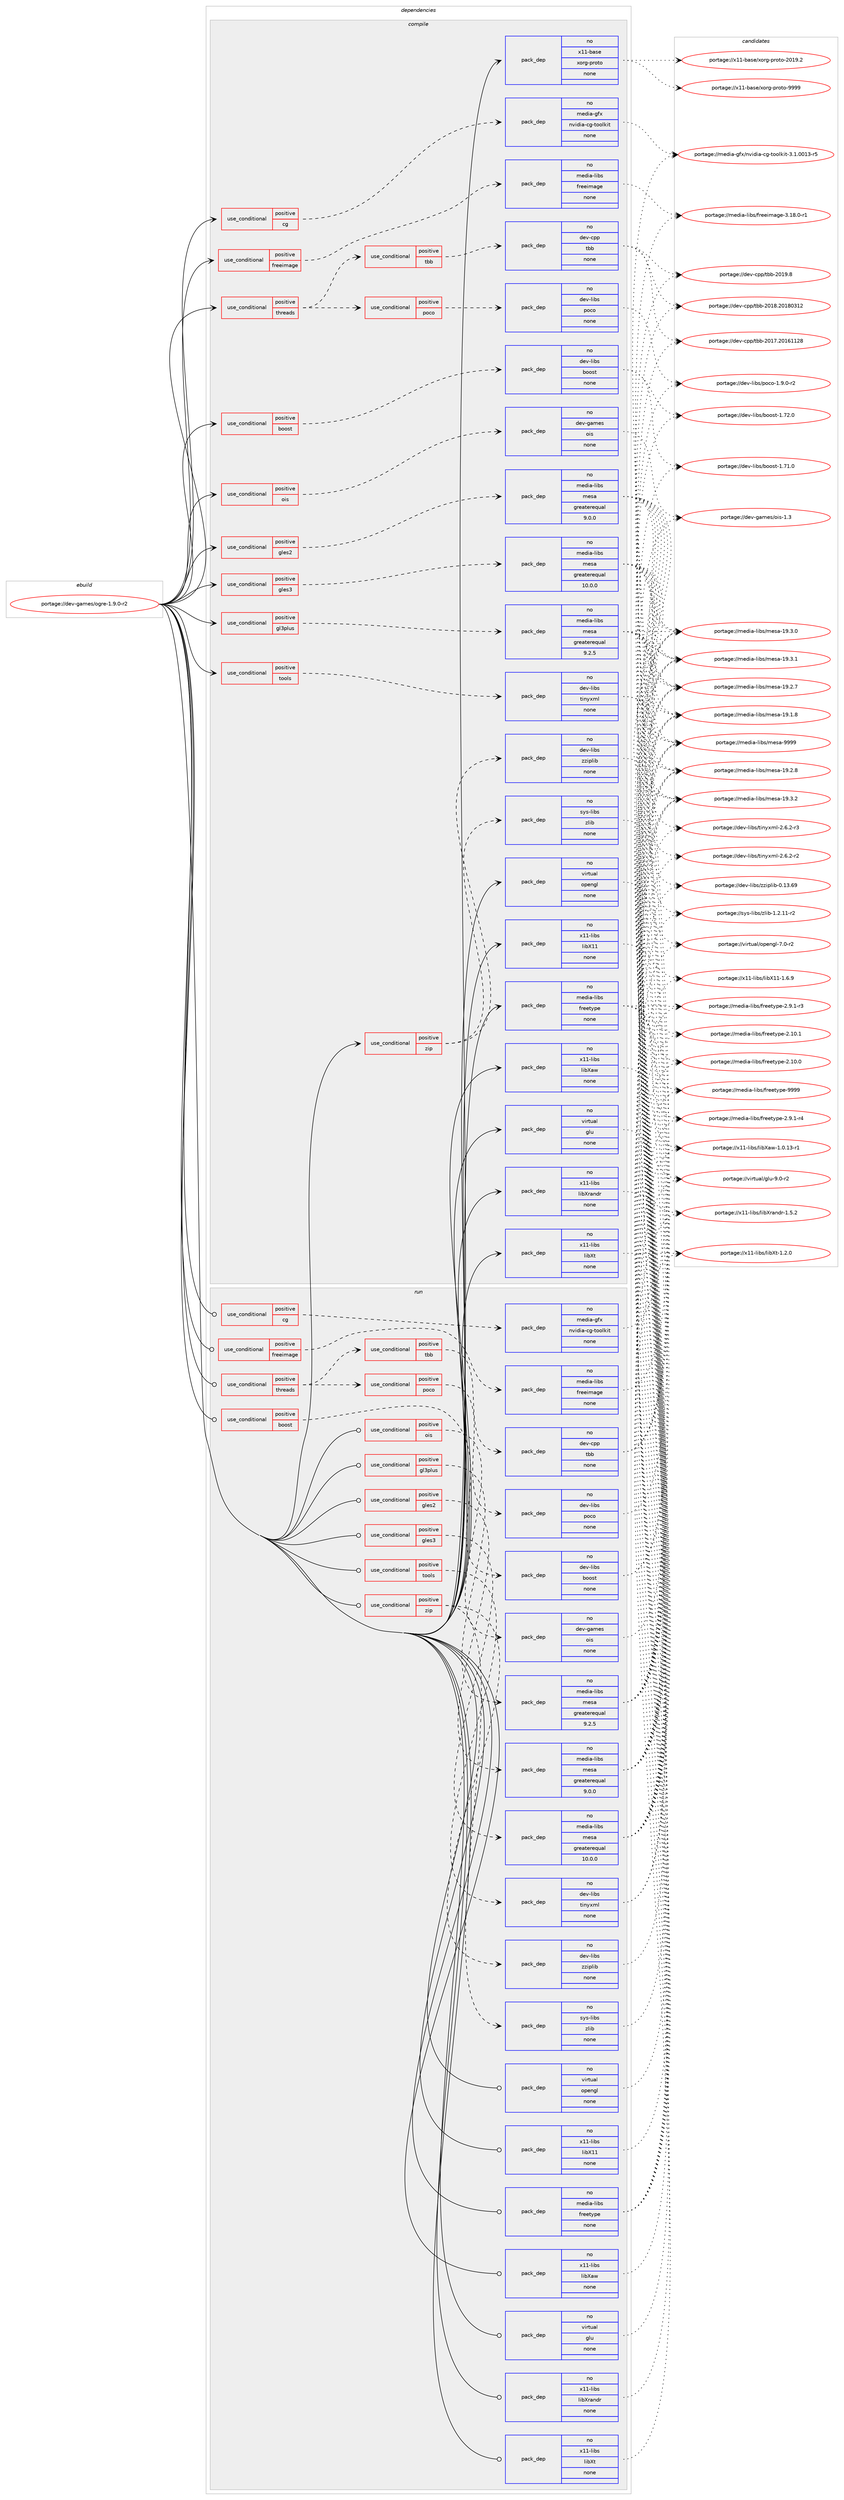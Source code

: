 digraph prolog {

# *************
# Graph options
# *************

newrank=true;
concentrate=true;
compound=true;
graph [rankdir=LR,fontname=Helvetica,fontsize=10,ranksep=1.5];#, ranksep=2.5, nodesep=0.2];
edge  [arrowhead=vee];
node  [fontname=Helvetica,fontsize=10];

# **********
# The ebuild
# **********

subgraph cluster_leftcol {
color=gray;
rank=same;
label=<<i>ebuild</i>>;
id [label="portage://dev-games/ogre-1.9.0-r2", color=red, width=4, href="../dev-games/ogre-1.9.0-r2.svg"];
}

# ****************
# The dependencies
# ****************

subgraph cluster_midcol {
color=gray;
label=<<i>dependencies</i>>;
subgraph cluster_compile {
fillcolor="#eeeeee";
style=filled;
label=<<i>compile</i>>;
subgraph cond135415 {
dependency574049 [label=<<TABLE BORDER="0" CELLBORDER="1" CELLSPACING="0" CELLPADDING="4"><TR><TD ROWSPAN="3" CELLPADDING="10">use_conditional</TD></TR><TR><TD>positive</TD></TR><TR><TD>boost</TD></TR></TABLE>>, shape=none, color=red];
subgraph pack431493 {
dependency574050 [label=<<TABLE BORDER="0" CELLBORDER="1" CELLSPACING="0" CELLPADDING="4" WIDTH="220"><TR><TD ROWSPAN="6" CELLPADDING="30">pack_dep</TD></TR><TR><TD WIDTH="110">no</TD></TR><TR><TD>dev-libs</TD></TR><TR><TD>boost</TD></TR><TR><TD>none</TD></TR><TR><TD></TD></TR></TABLE>>, shape=none, color=blue];
}
dependency574049:e -> dependency574050:w [weight=20,style="dashed",arrowhead="vee"];
}
id:e -> dependency574049:w [weight=20,style="solid",arrowhead="vee"];
subgraph cond135416 {
dependency574051 [label=<<TABLE BORDER="0" CELLBORDER="1" CELLSPACING="0" CELLPADDING="4"><TR><TD ROWSPAN="3" CELLPADDING="10">use_conditional</TD></TR><TR><TD>positive</TD></TR><TR><TD>cg</TD></TR></TABLE>>, shape=none, color=red];
subgraph pack431494 {
dependency574052 [label=<<TABLE BORDER="0" CELLBORDER="1" CELLSPACING="0" CELLPADDING="4" WIDTH="220"><TR><TD ROWSPAN="6" CELLPADDING="30">pack_dep</TD></TR><TR><TD WIDTH="110">no</TD></TR><TR><TD>media-gfx</TD></TR><TR><TD>nvidia-cg-toolkit</TD></TR><TR><TD>none</TD></TR><TR><TD></TD></TR></TABLE>>, shape=none, color=blue];
}
dependency574051:e -> dependency574052:w [weight=20,style="dashed",arrowhead="vee"];
}
id:e -> dependency574051:w [weight=20,style="solid",arrowhead="vee"];
subgraph cond135417 {
dependency574053 [label=<<TABLE BORDER="0" CELLBORDER="1" CELLSPACING="0" CELLPADDING="4"><TR><TD ROWSPAN="3" CELLPADDING="10">use_conditional</TD></TR><TR><TD>positive</TD></TR><TR><TD>freeimage</TD></TR></TABLE>>, shape=none, color=red];
subgraph pack431495 {
dependency574054 [label=<<TABLE BORDER="0" CELLBORDER="1" CELLSPACING="0" CELLPADDING="4" WIDTH="220"><TR><TD ROWSPAN="6" CELLPADDING="30">pack_dep</TD></TR><TR><TD WIDTH="110">no</TD></TR><TR><TD>media-libs</TD></TR><TR><TD>freeimage</TD></TR><TR><TD>none</TD></TR><TR><TD></TD></TR></TABLE>>, shape=none, color=blue];
}
dependency574053:e -> dependency574054:w [weight=20,style="dashed",arrowhead="vee"];
}
id:e -> dependency574053:w [weight=20,style="solid",arrowhead="vee"];
subgraph cond135418 {
dependency574055 [label=<<TABLE BORDER="0" CELLBORDER="1" CELLSPACING="0" CELLPADDING="4"><TR><TD ROWSPAN="3" CELLPADDING="10">use_conditional</TD></TR><TR><TD>positive</TD></TR><TR><TD>gl3plus</TD></TR></TABLE>>, shape=none, color=red];
subgraph pack431496 {
dependency574056 [label=<<TABLE BORDER="0" CELLBORDER="1" CELLSPACING="0" CELLPADDING="4" WIDTH="220"><TR><TD ROWSPAN="6" CELLPADDING="30">pack_dep</TD></TR><TR><TD WIDTH="110">no</TD></TR><TR><TD>media-libs</TD></TR><TR><TD>mesa</TD></TR><TR><TD>greaterequal</TD></TR><TR><TD>9.2.5</TD></TR></TABLE>>, shape=none, color=blue];
}
dependency574055:e -> dependency574056:w [weight=20,style="dashed",arrowhead="vee"];
}
id:e -> dependency574055:w [weight=20,style="solid",arrowhead="vee"];
subgraph cond135419 {
dependency574057 [label=<<TABLE BORDER="0" CELLBORDER="1" CELLSPACING="0" CELLPADDING="4"><TR><TD ROWSPAN="3" CELLPADDING="10">use_conditional</TD></TR><TR><TD>positive</TD></TR><TR><TD>gles2</TD></TR></TABLE>>, shape=none, color=red];
subgraph pack431497 {
dependency574058 [label=<<TABLE BORDER="0" CELLBORDER="1" CELLSPACING="0" CELLPADDING="4" WIDTH="220"><TR><TD ROWSPAN="6" CELLPADDING="30">pack_dep</TD></TR><TR><TD WIDTH="110">no</TD></TR><TR><TD>media-libs</TD></TR><TR><TD>mesa</TD></TR><TR><TD>greaterequal</TD></TR><TR><TD>9.0.0</TD></TR></TABLE>>, shape=none, color=blue];
}
dependency574057:e -> dependency574058:w [weight=20,style="dashed",arrowhead="vee"];
}
id:e -> dependency574057:w [weight=20,style="solid",arrowhead="vee"];
subgraph cond135420 {
dependency574059 [label=<<TABLE BORDER="0" CELLBORDER="1" CELLSPACING="0" CELLPADDING="4"><TR><TD ROWSPAN="3" CELLPADDING="10">use_conditional</TD></TR><TR><TD>positive</TD></TR><TR><TD>gles3</TD></TR></TABLE>>, shape=none, color=red];
subgraph pack431498 {
dependency574060 [label=<<TABLE BORDER="0" CELLBORDER="1" CELLSPACING="0" CELLPADDING="4" WIDTH="220"><TR><TD ROWSPAN="6" CELLPADDING="30">pack_dep</TD></TR><TR><TD WIDTH="110">no</TD></TR><TR><TD>media-libs</TD></TR><TR><TD>mesa</TD></TR><TR><TD>greaterequal</TD></TR><TR><TD>10.0.0</TD></TR></TABLE>>, shape=none, color=blue];
}
dependency574059:e -> dependency574060:w [weight=20,style="dashed",arrowhead="vee"];
}
id:e -> dependency574059:w [weight=20,style="solid",arrowhead="vee"];
subgraph cond135421 {
dependency574061 [label=<<TABLE BORDER="0" CELLBORDER="1" CELLSPACING="0" CELLPADDING="4"><TR><TD ROWSPAN="3" CELLPADDING="10">use_conditional</TD></TR><TR><TD>positive</TD></TR><TR><TD>ois</TD></TR></TABLE>>, shape=none, color=red];
subgraph pack431499 {
dependency574062 [label=<<TABLE BORDER="0" CELLBORDER="1" CELLSPACING="0" CELLPADDING="4" WIDTH="220"><TR><TD ROWSPAN="6" CELLPADDING="30">pack_dep</TD></TR><TR><TD WIDTH="110">no</TD></TR><TR><TD>dev-games</TD></TR><TR><TD>ois</TD></TR><TR><TD>none</TD></TR><TR><TD></TD></TR></TABLE>>, shape=none, color=blue];
}
dependency574061:e -> dependency574062:w [weight=20,style="dashed",arrowhead="vee"];
}
id:e -> dependency574061:w [weight=20,style="solid",arrowhead="vee"];
subgraph cond135422 {
dependency574063 [label=<<TABLE BORDER="0" CELLBORDER="1" CELLSPACING="0" CELLPADDING="4"><TR><TD ROWSPAN="3" CELLPADDING="10">use_conditional</TD></TR><TR><TD>positive</TD></TR><TR><TD>threads</TD></TR></TABLE>>, shape=none, color=red];
subgraph cond135423 {
dependency574064 [label=<<TABLE BORDER="0" CELLBORDER="1" CELLSPACING="0" CELLPADDING="4"><TR><TD ROWSPAN="3" CELLPADDING="10">use_conditional</TD></TR><TR><TD>positive</TD></TR><TR><TD>poco</TD></TR></TABLE>>, shape=none, color=red];
subgraph pack431500 {
dependency574065 [label=<<TABLE BORDER="0" CELLBORDER="1" CELLSPACING="0" CELLPADDING="4" WIDTH="220"><TR><TD ROWSPAN="6" CELLPADDING="30">pack_dep</TD></TR><TR><TD WIDTH="110">no</TD></TR><TR><TD>dev-libs</TD></TR><TR><TD>poco</TD></TR><TR><TD>none</TD></TR><TR><TD></TD></TR></TABLE>>, shape=none, color=blue];
}
dependency574064:e -> dependency574065:w [weight=20,style="dashed",arrowhead="vee"];
}
dependency574063:e -> dependency574064:w [weight=20,style="dashed",arrowhead="vee"];
subgraph cond135424 {
dependency574066 [label=<<TABLE BORDER="0" CELLBORDER="1" CELLSPACING="0" CELLPADDING="4"><TR><TD ROWSPAN="3" CELLPADDING="10">use_conditional</TD></TR><TR><TD>positive</TD></TR><TR><TD>tbb</TD></TR></TABLE>>, shape=none, color=red];
subgraph pack431501 {
dependency574067 [label=<<TABLE BORDER="0" CELLBORDER="1" CELLSPACING="0" CELLPADDING="4" WIDTH="220"><TR><TD ROWSPAN="6" CELLPADDING="30">pack_dep</TD></TR><TR><TD WIDTH="110">no</TD></TR><TR><TD>dev-cpp</TD></TR><TR><TD>tbb</TD></TR><TR><TD>none</TD></TR><TR><TD></TD></TR></TABLE>>, shape=none, color=blue];
}
dependency574066:e -> dependency574067:w [weight=20,style="dashed",arrowhead="vee"];
}
dependency574063:e -> dependency574066:w [weight=20,style="dashed",arrowhead="vee"];
}
id:e -> dependency574063:w [weight=20,style="solid",arrowhead="vee"];
subgraph cond135425 {
dependency574068 [label=<<TABLE BORDER="0" CELLBORDER="1" CELLSPACING="0" CELLPADDING="4"><TR><TD ROWSPAN="3" CELLPADDING="10">use_conditional</TD></TR><TR><TD>positive</TD></TR><TR><TD>tools</TD></TR></TABLE>>, shape=none, color=red];
subgraph pack431502 {
dependency574069 [label=<<TABLE BORDER="0" CELLBORDER="1" CELLSPACING="0" CELLPADDING="4" WIDTH="220"><TR><TD ROWSPAN="6" CELLPADDING="30">pack_dep</TD></TR><TR><TD WIDTH="110">no</TD></TR><TR><TD>dev-libs</TD></TR><TR><TD>tinyxml</TD></TR><TR><TD>none</TD></TR><TR><TD></TD></TR></TABLE>>, shape=none, color=blue];
}
dependency574068:e -> dependency574069:w [weight=20,style="dashed",arrowhead="vee"];
}
id:e -> dependency574068:w [weight=20,style="solid",arrowhead="vee"];
subgraph cond135426 {
dependency574070 [label=<<TABLE BORDER="0" CELLBORDER="1" CELLSPACING="0" CELLPADDING="4"><TR><TD ROWSPAN="3" CELLPADDING="10">use_conditional</TD></TR><TR><TD>positive</TD></TR><TR><TD>zip</TD></TR></TABLE>>, shape=none, color=red];
subgraph pack431503 {
dependency574071 [label=<<TABLE BORDER="0" CELLBORDER="1" CELLSPACING="0" CELLPADDING="4" WIDTH="220"><TR><TD ROWSPAN="6" CELLPADDING="30">pack_dep</TD></TR><TR><TD WIDTH="110">no</TD></TR><TR><TD>sys-libs</TD></TR><TR><TD>zlib</TD></TR><TR><TD>none</TD></TR><TR><TD></TD></TR></TABLE>>, shape=none, color=blue];
}
dependency574070:e -> dependency574071:w [weight=20,style="dashed",arrowhead="vee"];
subgraph pack431504 {
dependency574072 [label=<<TABLE BORDER="0" CELLBORDER="1" CELLSPACING="0" CELLPADDING="4" WIDTH="220"><TR><TD ROWSPAN="6" CELLPADDING="30">pack_dep</TD></TR><TR><TD WIDTH="110">no</TD></TR><TR><TD>dev-libs</TD></TR><TR><TD>zziplib</TD></TR><TR><TD>none</TD></TR><TR><TD></TD></TR></TABLE>>, shape=none, color=blue];
}
dependency574070:e -> dependency574072:w [weight=20,style="dashed",arrowhead="vee"];
}
id:e -> dependency574070:w [weight=20,style="solid",arrowhead="vee"];
subgraph pack431505 {
dependency574073 [label=<<TABLE BORDER="0" CELLBORDER="1" CELLSPACING="0" CELLPADDING="4" WIDTH="220"><TR><TD ROWSPAN="6" CELLPADDING="30">pack_dep</TD></TR><TR><TD WIDTH="110">no</TD></TR><TR><TD>media-libs</TD></TR><TR><TD>freetype</TD></TR><TR><TD>none</TD></TR><TR><TD></TD></TR></TABLE>>, shape=none, color=blue];
}
id:e -> dependency574073:w [weight=20,style="solid",arrowhead="vee"];
subgraph pack431506 {
dependency574074 [label=<<TABLE BORDER="0" CELLBORDER="1" CELLSPACING="0" CELLPADDING="4" WIDTH="220"><TR><TD ROWSPAN="6" CELLPADDING="30">pack_dep</TD></TR><TR><TD WIDTH="110">no</TD></TR><TR><TD>virtual</TD></TR><TR><TD>glu</TD></TR><TR><TD>none</TD></TR><TR><TD></TD></TR></TABLE>>, shape=none, color=blue];
}
id:e -> dependency574074:w [weight=20,style="solid",arrowhead="vee"];
subgraph pack431507 {
dependency574075 [label=<<TABLE BORDER="0" CELLBORDER="1" CELLSPACING="0" CELLPADDING="4" WIDTH="220"><TR><TD ROWSPAN="6" CELLPADDING="30">pack_dep</TD></TR><TR><TD WIDTH="110">no</TD></TR><TR><TD>virtual</TD></TR><TR><TD>opengl</TD></TR><TR><TD>none</TD></TR><TR><TD></TD></TR></TABLE>>, shape=none, color=blue];
}
id:e -> dependency574075:w [weight=20,style="solid",arrowhead="vee"];
subgraph pack431508 {
dependency574076 [label=<<TABLE BORDER="0" CELLBORDER="1" CELLSPACING="0" CELLPADDING="4" WIDTH="220"><TR><TD ROWSPAN="6" CELLPADDING="30">pack_dep</TD></TR><TR><TD WIDTH="110">no</TD></TR><TR><TD>x11-base</TD></TR><TR><TD>xorg-proto</TD></TR><TR><TD>none</TD></TR><TR><TD></TD></TR></TABLE>>, shape=none, color=blue];
}
id:e -> dependency574076:w [weight=20,style="solid",arrowhead="vee"];
subgraph pack431509 {
dependency574077 [label=<<TABLE BORDER="0" CELLBORDER="1" CELLSPACING="0" CELLPADDING="4" WIDTH="220"><TR><TD ROWSPAN="6" CELLPADDING="30">pack_dep</TD></TR><TR><TD WIDTH="110">no</TD></TR><TR><TD>x11-libs</TD></TR><TR><TD>libX11</TD></TR><TR><TD>none</TD></TR><TR><TD></TD></TR></TABLE>>, shape=none, color=blue];
}
id:e -> dependency574077:w [weight=20,style="solid",arrowhead="vee"];
subgraph pack431510 {
dependency574078 [label=<<TABLE BORDER="0" CELLBORDER="1" CELLSPACING="0" CELLPADDING="4" WIDTH="220"><TR><TD ROWSPAN="6" CELLPADDING="30">pack_dep</TD></TR><TR><TD WIDTH="110">no</TD></TR><TR><TD>x11-libs</TD></TR><TR><TD>libXaw</TD></TR><TR><TD>none</TD></TR><TR><TD></TD></TR></TABLE>>, shape=none, color=blue];
}
id:e -> dependency574078:w [weight=20,style="solid",arrowhead="vee"];
subgraph pack431511 {
dependency574079 [label=<<TABLE BORDER="0" CELLBORDER="1" CELLSPACING="0" CELLPADDING="4" WIDTH="220"><TR><TD ROWSPAN="6" CELLPADDING="30">pack_dep</TD></TR><TR><TD WIDTH="110">no</TD></TR><TR><TD>x11-libs</TD></TR><TR><TD>libXrandr</TD></TR><TR><TD>none</TD></TR><TR><TD></TD></TR></TABLE>>, shape=none, color=blue];
}
id:e -> dependency574079:w [weight=20,style="solid",arrowhead="vee"];
subgraph pack431512 {
dependency574080 [label=<<TABLE BORDER="0" CELLBORDER="1" CELLSPACING="0" CELLPADDING="4" WIDTH="220"><TR><TD ROWSPAN="6" CELLPADDING="30">pack_dep</TD></TR><TR><TD WIDTH="110">no</TD></TR><TR><TD>x11-libs</TD></TR><TR><TD>libXt</TD></TR><TR><TD>none</TD></TR><TR><TD></TD></TR></TABLE>>, shape=none, color=blue];
}
id:e -> dependency574080:w [weight=20,style="solid",arrowhead="vee"];
}
subgraph cluster_compileandrun {
fillcolor="#eeeeee";
style=filled;
label=<<i>compile and run</i>>;
}
subgraph cluster_run {
fillcolor="#eeeeee";
style=filled;
label=<<i>run</i>>;
subgraph cond135427 {
dependency574081 [label=<<TABLE BORDER="0" CELLBORDER="1" CELLSPACING="0" CELLPADDING="4"><TR><TD ROWSPAN="3" CELLPADDING="10">use_conditional</TD></TR><TR><TD>positive</TD></TR><TR><TD>boost</TD></TR></TABLE>>, shape=none, color=red];
subgraph pack431513 {
dependency574082 [label=<<TABLE BORDER="0" CELLBORDER="1" CELLSPACING="0" CELLPADDING="4" WIDTH="220"><TR><TD ROWSPAN="6" CELLPADDING="30">pack_dep</TD></TR><TR><TD WIDTH="110">no</TD></TR><TR><TD>dev-libs</TD></TR><TR><TD>boost</TD></TR><TR><TD>none</TD></TR><TR><TD></TD></TR></TABLE>>, shape=none, color=blue];
}
dependency574081:e -> dependency574082:w [weight=20,style="dashed",arrowhead="vee"];
}
id:e -> dependency574081:w [weight=20,style="solid",arrowhead="odot"];
subgraph cond135428 {
dependency574083 [label=<<TABLE BORDER="0" CELLBORDER="1" CELLSPACING="0" CELLPADDING="4"><TR><TD ROWSPAN="3" CELLPADDING="10">use_conditional</TD></TR><TR><TD>positive</TD></TR><TR><TD>cg</TD></TR></TABLE>>, shape=none, color=red];
subgraph pack431514 {
dependency574084 [label=<<TABLE BORDER="0" CELLBORDER="1" CELLSPACING="0" CELLPADDING="4" WIDTH="220"><TR><TD ROWSPAN="6" CELLPADDING="30">pack_dep</TD></TR><TR><TD WIDTH="110">no</TD></TR><TR><TD>media-gfx</TD></TR><TR><TD>nvidia-cg-toolkit</TD></TR><TR><TD>none</TD></TR><TR><TD></TD></TR></TABLE>>, shape=none, color=blue];
}
dependency574083:e -> dependency574084:w [weight=20,style="dashed",arrowhead="vee"];
}
id:e -> dependency574083:w [weight=20,style="solid",arrowhead="odot"];
subgraph cond135429 {
dependency574085 [label=<<TABLE BORDER="0" CELLBORDER="1" CELLSPACING="0" CELLPADDING="4"><TR><TD ROWSPAN="3" CELLPADDING="10">use_conditional</TD></TR><TR><TD>positive</TD></TR><TR><TD>freeimage</TD></TR></TABLE>>, shape=none, color=red];
subgraph pack431515 {
dependency574086 [label=<<TABLE BORDER="0" CELLBORDER="1" CELLSPACING="0" CELLPADDING="4" WIDTH="220"><TR><TD ROWSPAN="6" CELLPADDING="30">pack_dep</TD></TR><TR><TD WIDTH="110">no</TD></TR><TR><TD>media-libs</TD></TR><TR><TD>freeimage</TD></TR><TR><TD>none</TD></TR><TR><TD></TD></TR></TABLE>>, shape=none, color=blue];
}
dependency574085:e -> dependency574086:w [weight=20,style="dashed",arrowhead="vee"];
}
id:e -> dependency574085:w [weight=20,style="solid",arrowhead="odot"];
subgraph cond135430 {
dependency574087 [label=<<TABLE BORDER="0" CELLBORDER="1" CELLSPACING="0" CELLPADDING="4"><TR><TD ROWSPAN="3" CELLPADDING="10">use_conditional</TD></TR><TR><TD>positive</TD></TR><TR><TD>gl3plus</TD></TR></TABLE>>, shape=none, color=red];
subgraph pack431516 {
dependency574088 [label=<<TABLE BORDER="0" CELLBORDER="1" CELLSPACING="0" CELLPADDING="4" WIDTH="220"><TR><TD ROWSPAN="6" CELLPADDING="30">pack_dep</TD></TR><TR><TD WIDTH="110">no</TD></TR><TR><TD>media-libs</TD></TR><TR><TD>mesa</TD></TR><TR><TD>greaterequal</TD></TR><TR><TD>9.2.5</TD></TR></TABLE>>, shape=none, color=blue];
}
dependency574087:e -> dependency574088:w [weight=20,style="dashed",arrowhead="vee"];
}
id:e -> dependency574087:w [weight=20,style="solid",arrowhead="odot"];
subgraph cond135431 {
dependency574089 [label=<<TABLE BORDER="0" CELLBORDER="1" CELLSPACING="0" CELLPADDING="4"><TR><TD ROWSPAN="3" CELLPADDING="10">use_conditional</TD></TR><TR><TD>positive</TD></TR><TR><TD>gles2</TD></TR></TABLE>>, shape=none, color=red];
subgraph pack431517 {
dependency574090 [label=<<TABLE BORDER="0" CELLBORDER="1" CELLSPACING="0" CELLPADDING="4" WIDTH="220"><TR><TD ROWSPAN="6" CELLPADDING="30">pack_dep</TD></TR><TR><TD WIDTH="110">no</TD></TR><TR><TD>media-libs</TD></TR><TR><TD>mesa</TD></TR><TR><TD>greaterequal</TD></TR><TR><TD>9.0.0</TD></TR></TABLE>>, shape=none, color=blue];
}
dependency574089:e -> dependency574090:w [weight=20,style="dashed",arrowhead="vee"];
}
id:e -> dependency574089:w [weight=20,style="solid",arrowhead="odot"];
subgraph cond135432 {
dependency574091 [label=<<TABLE BORDER="0" CELLBORDER="1" CELLSPACING="0" CELLPADDING="4"><TR><TD ROWSPAN="3" CELLPADDING="10">use_conditional</TD></TR><TR><TD>positive</TD></TR><TR><TD>gles3</TD></TR></TABLE>>, shape=none, color=red];
subgraph pack431518 {
dependency574092 [label=<<TABLE BORDER="0" CELLBORDER="1" CELLSPACING="0" CELLPADDING="4" WIDTH="220"><TR><TD ROWSPAN="6" CELLPADDING="30">pack_dep</TD></TR><TR><TD WIDTH="110">no</TD></TR><TR><TD>media-libs</TD></TR><TR><TD>mesa</TD></TR><TR><TD>greaterequal</TD></TR><TR><TD>10.0.0</TD></TR></TABLE>>, shape=none, color=blue];
}
dependency574091:e -> dependency574092:w [weight=20,style="dashed",arrowhead="vee"];
}
id:e -> dependency574091:w [weight=20,style="solid",arrowhead="odot"];
subgraph cond135433 {
dependency574093 [label=<<TABLE BORDER="0" CELLBORDER="1" CELLSPACING="0" CELLPADDING="4"><TR><TD ROWSPAN="3" CELLPADDING="10">use_conditional</TD></TR><TR><TD>positive</TD></TR><TR><TD>ois</TD></TR></TABLE>>, shape=none, color=red];
subgraph pack431519 {
dependency574094 [label=<<TABLE BORDER="0" CELLBORDER="1" CELLSPACING="0" CELLPADDING="4" WIDTH="220"><TR><TD ROWSPAN="6" CELLPADDING="30">pack_dep</TD></TR><TR><TD WIDTH="110">no</TD></TR><TR><TD>dev-games</TD></TR><TR><TD>ois</TD></TR><TR><TD>none</TD></TR><TR><TD></TD></TR></TABLE>>, shape=none, color=blue];
}
dependency574093:e -> dependency574094:w [weight=20,style="dashed",arrowhead="vee"];
}
id:e -> dependency574093:w [weight=20,style="solid",arrowhead="odot"];
subgraph cond135434 {
dependency574095 [label=<<TABLE BORDER="0" CELLBORDER="1" CELLSPACING="0" CELLPADDING="4"><TR><TD ROWSPAN="3" CELLPADDING="10">use_conditional</TD></TR><TR><TD>positive</TD></TR><TR><TD>threads</TD></TR></TABLE>>, shape=none, color=red];
subgraph cond135435 {
dependency574096 [label=<<TABLE BORDER="0" CELLBORDER="1" CELLSPACING="0" CELLPADDING="4"><TR><TD ROWSPAN="3" CELLPADDING="10">use_conditional</TD></TR><TR><TD>positive</TD></TR><TR><TD>poco</TD></TR></TABLE>>, shape=none, color=red];
subgraph pack431520 {
dependency574097 [label=<<TABLE BORDER="0" CELLBORDER="1" CELLSPACING="0" CELLPADDING="4" WIDTH="220"><TR><TD ROWSPAN="6" CELLPADDING="30">pack_dep</TD></TR><TR><TD WIDTH="110">no</TD></TR><TR><TD>dev-libs</TD></TR><TR><TD>poco</TD></TR><TR><TD>none</TD></TR><TR><TD></TD></TR></TABLE>>, shape=none, color=blue];
}
dependency574096:e -> dependency574097:w [weight=20,style="dashed",arrowhead="vee"];
}
dependency574095:e -> dependency574096:w [weight=20,style="dashed",arrowhead="vee"];
subgraph cond135436 {
dependency574098 [label=<<TABLE BORDER="0" CELLBORDER="1" CELLSPACING="0" CELLPADDING="4"><TR><TD ROWSPAN="3" CELLPADDING="10">use_conditional</TD></TR><TR><TD>positive</TD></TR><TR><TD>tbb</TD></TR></TABLE>>, shape=none, color=red];
subgraph pack431521 {
dependency574099 [label=<<TABLE BORDER="0" CELLBORDER="1" CELLSPACING="0" CELLPADDING="4" WIDTH="220"><TR><TD ROWSPAN="6" CELLPADDING="30">pack_dep</TD></TR><TR><TD WIDTH="110">no</TD></TR><TR><TD>dev-cpp</TD></TR><TR><TD>tbb</TD></TR><TR><TD>none</TD></TR><TR><TD></TD></TR></TABLE>>, shape=none, color=blue];
}
dependency574098:e -> dependency574099:w [weight=20,style="dashed",arrowhead="vee"];
}
dependency574095:e -> dependency574098:w [weight=20,style="dashed",arrowhead="vee"];
}
id:e -> dependency574095:w [weight=20,style="solid",arrowhead="odot"];
subgraph cond135437 {
dependency574100 [label=<<TABLE BORDER="0" CELLBORDER="1" CELLSPACING="0" CELLPADDING="4"><TR><TD ROWSPAN="3" CELLPADDING="10">use_conditional</TD></TR><TR><TD>positive</TD></TR><TR><TD>tools</TD></TR></TABLE>>, shape=none, color=red];
subgraph pack431522 {
dependency574101 [label=<<TABLE BORDER="0" CELLBORDER="1" CELLSPACING="0" CELLPADDING="4" WIDTH="220"><TR><TD ROWSPAN="6" CELLPADDING="30">pack_dep</TD></TR><TR><TD WIDTH="110">no</TD></TR><TR><TD>dev-libs</TD></TR><TR><TD>tinyxml</TD></TR><TR><TD>none</TD></TR><TR><TD></TD></TR></TABLE>>, shape=none, color=blue];
}
dependency574100:e -> dependency574101:w [weight=20,style="dashed",arrowhead="vee"];
}
id:e -> dependency574100:w [weight=20,style="solid",arrowhead="odot"];
subgraph cond135438 {
dependency574102 [label=<<TABLE BORDER="0" CELLBORDER="1" CELLSPACING="0" CELLPADDING="4"><TR><TD ROWSPAN="3" CELLPADDING="10">use_conditional</TD></TR><TR><TD>positive</TD></TR><TR><TD>zip</TD></TR></TABLE>>, shape=none, color=red];
subgraph pack431523 {
dependency574103 [label=<<TABLE BORDER="0" CELLBORDER="1" CELLSPACING="0" CELLPADDING="4" WIDTH="220"><TR><TD ROWSPAN="6" CELLPADDING="30">pack_dep</TD></TR><TR><TD WIDTH="110">no</TD></TR><TR><TD>sys-libs</TD></TR><TR><TD>zlib</TD></TR><TR><TD>none</TD></TR><TR><TD></TD></TR></TABLE>>, shape=none, color=blue];
}
dependency574102:e -> dependency574103:w [weight=20,style="dashed",arrowhead="vee"];
subgraph pack431524 {
dependency574104 [label=<<TABLE BORDER="0" CELLBORDER="1" CELLSPACING="0" CELLPADDING="4" WIDTH="220"><TR><TD ROWSPAN="6" CELLPADDING="30">pack_dep</TD></TR><TR><TD WIDTH="110">no</TD></TR><TR><TD>dev-libs</TD></TR><TR><TD>zziplib</TD></TR><TR><TD>none</TD></TR><TR><TD></TD></TR></TABLE>>, shape=none, color=blue];
}
dependency574102:e -> dependency574104:w [weight=20,style="dashed",arrowhead="vee"];
}
id:e -> dependency574102:w [weight=20,style="solid",arrowhead="odot"];
subgraph pack431525 {
dependency574105 [label=<<TABLE BORDER="0" CELLBORDER="1" CELLSPACING="0" CELLPADDING="4" WIDTH="220"><TR><TD ROWSPAN="6" CELLPADDING="30">pack_dep</TD></TR><TR><TD WIDTH="110">no</TD></TR><TR><TD>media-libs</TD></TR><TR><TD>freetype</TD></TR><TR><TD>none</TD></TR><TR><TD></TD></TR></TABLE>>, shape=none, color=blue];
}
id:e -> dependency574105:w [weight=20,style="solid",arrowhead="odot"];
subgraph pack431526 {
dependency574106 [label=<<TABLE BORDER="0" CELLBORDER="1" CELLSPACING="0" CELLPADDING="4" WIDTH="220"><TR><TD ROWSPAN="6" CELLPADDING="30">pack_dep</TD></TR><TR><TD WIDTH="110">no</TD></TR><TR><TD>virtual</TD></TR><TR><TD>glu</TD></TR><TR><TD>none</TD></TR><TR><TD></TD></TR></TABLE>>, shape=none, color=blue];
}
id:e -> dependency574106:w [weight=20,style="solid",arrowhead="odot"];
subgraph pack431527 {
dependency574107 [label=<<TABLE BORDER="0" CELLBORDER="1" CELLSPACING="0" CELLPADDING="4" WIDTH="220"><TR><TD ROWSPAN="6" CELLPADDING="30">pack_dep</TD></TR><TR><TD WIDTH="110">no</TD></TR><TR><TD>virtual</TD></TR><TR><TD>opengl</TD></TR><TR><TD>none</TD></TR><TR><TD></TD></TR></TABLE>>, shape=none, color=blue];
}
id:e -> dependency574107:w [weight=20,style="solid",arrowhead="odot"];
subgraph pack431528 {
dependency574108 [label=<<TABLE BORDER="0" CELLBORDER="1" CELLSPACING="0" CELLPADDING="4" WIDTH="220"><TR><TD ROWSPAN="6" CELLPADDING="30">pack_dep</TD></TR><TR><TD WIDTH="110">no</TD></TR><TR><TD>x11-libs</TD></TR><TR><TD>libX11</TD></TR><TR><TD>none</TD></TR><TR><TD></TD></TR></TABLE>>, shape=none, color=blue];
}
id:e -> dependency574108:w [weight=20,style="solid",arrowhead="odot"];
subgraph pack431529 {
dependency574109 [label=<<TABLE BORDER="0" CELLBORDER="1" CELLSPACING="0" CELLPADDING="4" WIDTH="220"><TR><TD ROWSPAN="6" CELLPADDING="30">pack_dep</TD></TR><TR><TD WIDTH="110">no</TD></TR><TR><TD>x11-libs</TD></TR><TR><TD>libXaw</TD></TR><TR><TD>none</TD></TR><TR><TD></TD></TR></TABLE>>, shape=none, color=blue];
}
id:e -> dependency574109:w [weight=20,style="solid",arrowhead="odot"];
subgraph pack431530 {
dependency574110 [label=<<TABLE BORDER="0" CELLBORDER="1" CELLSPACING="0" CELLPADDING="4" WIDTH="220"><TR><TD ROWSPAN="6" CELLPADDING="30">pack_dep</TD></TR><TR><TD WIDTH="110">no</TD></TR><TR><TD>x11-libs</TD></TR><TR><TD>libXrandr</TD></TR><TR><TD>none</TD></TR><TR><TD></TD></TR></TABLE>>, shape=none, color=blue];
}
id:e -> dependency574110:w [weight=20,style="solid",arrowhead="odot"];
subgraph pack431531 {
dependency574111 [label=<<TABLE BORDER="0" CELLBORDER="1" CELLSPACING="0" CELLPADDING="4" WIDTH="220"><TR><TD ROWSPAN="6" CELLPADDING="30">pack_dep</TD></TR><TR><TD WIDTH="110">no</TD></TR><TR><TD>x11-libs</TD></TR><TR><TD>libXt</TD></TR><TR><TD>none</TD></TR><TR><TD></TD></TR></TABLE>>, shape=none, color=blue];
}
id:e -> dependency574111:w [weight=20,style="solid",arrowhead="odot"];
}
}

# **************
# The candidates
# **************

subgraph cluster_choices {
rank=same;
color=gray;
label=<<i>candidates</i>>;

subgraph choice431493 {
color=black;
nodesep=1;
choice1001011184510810598115479811111111511645494655504648 [label="portage://dev-libs/boost-1.72.0", color=red, width=4,href="../dev-libs/boost-1.72.0.svg"];
choice1001011184510810598115479811111111511645494655494648 [label="portage://dev-libs/boost-1.71.0", color=red, width=4,href="../dev-libs/boost-1.71.0.svg"];
dependency574050:e -> choice1001011184510810598115479811111111511645494655504648:w [style=dotted,weight="100"];
dependency574050:e -> choice1001011184510810598115479811111111511645494655494648:w [style=dotted,weight="100"];
}
subgraph choice431494 {
color=black;
nodesep=1;
choice109101100105974510310212047110118105100105974599103451161111111081071051164551464946484849514511453 [label="portage://media-gfx/nvidia-cg-toolkit-3.1.0013-r5", color=red, width=4,href="../media-gfx/nvidia-cg-toolkit-3.1.0013-r5.svg"];
dependency574052:e -> choice109101100105974510310212047110118105100105974599103451161111111081071051164551464946484849514511453:w [style=dotted,weight="100"];
}
subgraph choice431495 {
color=black;
nodesep=1;
choice1091011001059745108105981154710211410110110510997103101455146495646484511449 [label="portage://media-libs/freeimage-3.18.0-r1", color=red, width=4,href="../media-libs/freeimage-3.18.0-r1.svg"];
dependency574054:e -> choice1091011001059745108105981154710211410110110510997103101455146495646484511449:w [style=dotted,weight="100"];
}
subgraph choice431496 {
color=black;
nodesep=1;
choice10910110010597451081059811547109101115974557575757 [label="portage://media-libs/mesa-9999", color=red, width=4,href="../media-libs/mesa-9999.svg"];
choice109101100105974510810598115471091011159745495746514650 [label="portage://media-libs/mesa-19.3.2", color=red, width=4,href="../media-libs/mesa-19.3.2.svg"];
choice109101100105974510810598115471091011159745495746514649 [label="portage://media-libs/mesa-19.3.1", color=red, width=4,href="../media-libs/mesa-19.3.1.svg"];
choice109101100105974510810598115471091011159745495746514648 [label="portage://media-libs/mesa-19.3.0", color=red, width=4,href="../media-libs/mesa-19.3.0.svg"];
choice109101100105974510810598115471091011159745495746504656 [label="portage://media-libs/mesa-19.2.8", color=red, width=4,href="../media-libs/mesa-19.2.8.svg"];
choice109101100105974510810598115471091011159745495746504655 [label="portage://media-libs/mesa-19.2.7", color=red, width=4,href="../media-libs/mesa-19.2.7.svg"];
choice109101100105974510810598115471091011159745495746494656 [label="portage://media-libs/mesa-19.1.8", color=red, width=4,href="../media-libs/mesa-19.1.8.svg"];
dependency574056:e -> choice10910110010597451081059811547109101115974557575757:w [style=dotted,weight="100"];
dependency574056:e -> choice109101100105974510810598115471091011159745495746514650:w [style=dotted,weight="100"];
dependency574056:e -> choice109101100105974510810598115471091011159745495746514649:w [style=dotted,weight="100"];
dependency574056:e -> choice109101100105974510810598115471091011159745495746514648:w [style=dotted,weight="100"];
dependency574056:e -> choice109101100105974510810598115471091011159745495746504656:w [style=dotted,weight="100"];
dependency574056:e -> choice109101100105974510810598115471091011159745495746504655:w [style=dotted,weight="100"];
dependency574056:e -> choice109101100105974510810598115471091011159745495746494656:w [style=dotted,weight="100"];
}
subgraph choice431497 {
color=black;
nodesep=1;
choice10910110010597451081059811547109101115974557575757 [label="portage://media-libs/mesa-9999", color=red, width=4,href="../media-libs/mesa-9999.svg"];
choice109101100105974510810598115471091011159745495746514650 [label="portage://media-libs/mesa-19.3.2", color=red, width=4,href="../media-libs/mesa-19.3.2.svg"];
choice109101100105974510810598115471091011159745495746514649 [label="portage://media-libs/mesa-19.3.1", color=red, width=4,href="../media-libs/mesa-19.3.1.svg"];
choice109101100105974510810598115471091011159745495746514648 [label="portage://media-libs/mesa-19.3.0", color=red, width=4,href="../media-libs/mesa-19.3.0.svg"];
choice109101100105974510810598115471091011159745495746504656 [label="portage://media-libs/mesa-19.2.8", color=red, width=4,href="../media-libs/mesa-19.2.8.svg"];
choice109101100105974510810598115471091011159745495746504655 [label="portage://media-libs/mesa-19.2.7", color=red, width=4,href="../media-libs/mesa-19.2.7.svg"];
choice109101100105974510810598115471091011159745495746494656 [label="portage://media-libs/mesa-19.1.8", color=red, width=4,href="../media-libs/mesa-19.1.8.svg"];
dependency574058:e -> choice10910110010597451081059811547109101115974557575757:w [style=dotted,weight="100"];
dependency574058:e -> choice109101100105974510810598115471091011159745495746514650:w [style=dotted,weight="100"];
dependency574058:e -> choice109101100105974510810598115471091011159745495746514649:w [style=dotted,weight="100"];
dependency574058:e -> choice109101100105974510810598115471091011159745495746514648:w [style=dotted,weight="100"];
dependency574058:e -> choice109101100105974510810598115471091011159745495746504656:w [style=dotted,weight="100"];
dependency574058:e -> choice109101100105974510810598115471091011159745495746504655:w [style=dotted,weight="100"];
dependency574058:e -> choice109101100105974510810598115471091011159745495746494656:w [style=dotted,weight="100"];
}
subgraph choice431498 {
color=black;
nodesep=1;
choice10910110010597451081059811547109101115974557575757 [label="portage://media-libs/mesa-9999", color=red, width=4,href="../media-libs/mesa-9999.svg"];
choice109101100105974510810598115471091011159745495746514650 [label="portage://media-libs/mesa-19.3.2", color=red, width=4,href="../media-libs/mesa-19.3.2.svg"];
choice109101100105974510810598115471091011159745495746514649 [label="portage://media-libs/mesa-19.3.1", color=red, width=4,href="../media-libs/mesa-19.3.1.svg"];
choice109101100105974510810598115471091011159745495746514648 [label="portage://media-libs/mesa-19.3.0", color=red, width=4,href="../media-libs/mesa-19.3.0.svg"];
choice109101100105974510810598115471091011159745495746504656 [label="portage://media-libs/mesa-19.2.8", color=red, width=4,href="../media-libs/mesa-19.2.8.svg"];
choice109101100105974510810598115471091011159745495746504655 [label="portage://media-libs/mesa-19.2.7", color=red, width=4,href="../media-libs/mesa-19.2.7.svg"];
choice109101100105974510810598115471091011159745495746494656 [label="portage://media-libs/mesa-19.1.8", color=red, width=4,href="../media-libs/mesa-19.1.8.svg"];
dependency574060:e -> choice10910110010597451081059811547109101115974557575757:w [style=dotted,weight="100"];
dependency574060:e -> choice109101100105974510810598115471091011159745495746514650:w [style=dotted,weight="100"];
dependency574060:e -> choice109101100105974510810598115471091011159745495746514649:w [style=dotted,weight="100"];
dependency574060:e -> choice109101100105974510810598115471091011159745495746514648:w [style=dotted,weight="100"];
dependency574060:e -> choice109101100105974510810598115471091011159745495746504656:w [style=dotted,weight="100"];
dependency574060:e -> choice109101100105974510810598115471091011159745495746504655:w [style=dotted,weight="100"];
dependency574060:e -> choice109101100105974510810598115471091011159745495746494656:w [style=dotted,weight="100"];
}
subgraph choice431499 {
color=black;
nodesep=1;
choice10010111845103971091011154711110511545494651 [label="portage://dev-games/ois-1.3", color=red, width=4,href="../dev-games/ois-1.3.svg"];
dependency574062:e -> choice10010111845103971091011154711110511545494651:w [style=dotted,weight="100"];
}
subgraph choice431500 {
color=black;
nodesep=1;
choice100101118451081059811547112111991114549465746484511450 [label="portage://dev-libs/poco-1.9.0-r2", color=red, width=4,href="../dev-libs/poco-1.9.0-r2.svg"];
dependency574065:e -> choice100101118451081059811547112111991114549465746484511450:w [style=dotted,weight="100"];
}
subgraph choice431501 {
color=black;
nodesep=1;
choice100101118459911211247116989845504849574656 [label="portage://dev-cpp/tbb-2019.8", color=red, width=4,href="../dev-cpp/tbb-2019.8.svg"];
choice10010111845991121124711698984550484956465048495648514950 [label="portage://dev-cpp/tbb-2018.20180312", color=red, width=4,href="../dev-cpp/tbb-2018.20180312.svg"];
choice10010111845991121124711698984550484955465048495449495056 [label="portage://dev-cpp/tbb-2017.20161128", color=red, width=4,href="../dev-cpp/tbb-2017.20161128.svg"];
dependency574067:e -> choice100101118459911211247116989845504849574656:w [style=dotted,weight="100"];
dependency574067:e -> choice10010111845991121124711698984550484956465048495648514950:w [style=dotted,weight="100"];
dependency574067:e -> choice10010111845991121124711698984550484955465048495449495056:w [style=dotted,weight="100"];
}
subgraph choice431502 {
color=black;
nodesep=1;
choice1001011184510810598115471161051101211201091084550465446504511451 [label="portage://dev-libs/tinyxml-2.6.2-r3", color=red, width=4,href="../dev-libs/tinyxml-2.6.2-r3.svg"];
choice1001011184510810598115471161051101211201091084550465446504511450 [label="portage://dev-libs/tinyxml-2.6.2-r2", color=red, width=4,href="../dev-libs/tinyxml-2.6.2-r2.svg"];
dependency574069:e -> choice1001011184510810598115471161051101211201091084550465446504511451:w [style=dotted,weight="100"];
dependency574069:e -> choice1001011184510810598115471161051101211201091084550465446504511450:w [style=dotted,weight="100"];
}
subgraph choice431503 {
color=black;
nodesep=1;
choice11512111545108105981154712210810598454946504649494511450 [label="portage://sys-libs/zlib-1.2.11-r2", color=red, width=4,href="../sys-libs/zlib-1.2.11-r2.svg"];
dependency574071:e -> choice11512111545108105981154712210810598454946504649494511450:w [style=dotted,weight="100"];
}
subgraph choice431504 {
color=black;
nodesep=1;
choice100101118451081059811547122122105112108105984548464951465457 [label="portage://dev-libs/zziplib-0.13.69", color=red, width=4,href="../dev-libs/zziplib-0.13.69.svg"];
dependency574072:e -> choice100101118451081059811547122122105112108105984548464951465457:w [style=dotted,weight="100"];
}
subgraph choice431505 {
color=black;
nodesep=1;
choice109101100105974510810598115471021141011011161211121014557575757 [label="portage://media-libs/freetype-9999", color=red, width=4,href="../media-libs/freetype-9999.svg"];
choice109101100105974510810598115471021141011011161211121014550465746494511452 [label="portage://media-libs/freetype-2.9.1-r4", color=red, width=4,href="../media-libs/freetype-2.9.1-r4.svg"];
choice109101100105974510810598115471021141011011161211121014550465746494511451 [label="portage://media-libs/freetype-2.9.1-r3", color=red, width=4,href="../media-libs/freetype-2.9.1-r3.svg"];
choice1091011001059745108105981154710211410110111612111210145504649484649 [label="portage://media-libs/freetype-2.10.1", color=red, width=4,href="../media-libs/freetype-2.10.1.svg"];
choice1091011001059745108105981154710211410110111612111210145504649484648 [label="portage://media-libs/freetype-2.10.0", color=red, width=4,href="../media-libs/freetype-2.10.0.svg"];
dependency574073:e -> choice109101100105974510810598115471021141011011161211121014557575757:w [style=dotted,weight="100"];
dependency574073:e -> choice109101100105974510810598115471021141011011161211121014550465746494511452:w [style=dotted,weight="100"];
dependency574073:e -> choice109101100105974510810598115471021141011011161211121014550465746494511451:w [style=dotted,weight="100"];
dependency574073:e -> choice1091011001059745108105981154710211410110111612111210145504649484649:w [style=dotted,weight="100"];
dependency574073:e -> choice1091011001059745108105981154710211410110111612111210145504649484648:w [style=dotted,weight="100"];
}
subgraph choice431506 {
color=black;
nodesep=1;
choice1181051141161179710847103108117455746484511450 [label="portage://virtual/glu-9.0-r2", color=red, width=4,href="../virtual/glu-9.0-r2.svg"];
dependency574074:e -> choice1181051141161179710847103108117455746484511450:w [style=dotted,weight="100"];
}
subgraph choice431507 {
color=black;
nodesep=1;
choice1181051141161179710847111112101110103108455546484511450 [label="portage://virtual/opengl-7.0-r2", color=red, width=4,href="../virtual/opengl-7.0-r2.svg"];
dependency574075:e -> choice1181051141161179710847111112101110103108455546484511450:w [style=dotted,weight="100"];
}
subgraph choice431508 {
color=black;
nodesep=1;
choice120494945989711510147120111114103451121141111161114557575757 [label="portage://x11-base/xorg-proto-9999", color=red, width=4,href="../x11-base/xorg-proto-9999.svg"];
choice1204949459897115101471201111141034511211411111611145504849574650 [label="portage://x11-base/xorg-proto-2019.2", color=red, width=4,href="../x11-base/xorg-proto-2019.2.svg"];
dependency574076:e -> choice120494945989711510147120111114103451121141111161114557575757:w [style=dotted,weight="100"];
dependency574076:e -> choice1204949459897115101471201111141034511211411111611145504849574650:w [style=dotted,weight="100"];
}
subgraph choice431509 {
color=black;
nodesep=1;
choice120494945108105981154710810598884949454946544657 [label="portage://x11-libs/libX11-1.6.9", color=red, width=4,href="../x11-libs/libX11-1.6.9.svg"];
dependency574077:e -> choice120494945108105981154710810598884949454946544657:w [style=dotted,weight="100"];
}
subgraph choice431510 {
color=black;
nodesep=1;
choice1204949451081059811547108105988897119454946484649514511449 [label="portage://x11-libs/libXaw-1.0.13-r1", color=red, width=4,href="../x11-libs/libXaw-1.0.13-r1.svg"];
dependency574078:e -> choice1204949451081059811547108105988897119454946484649514511449:w [style=dotted,weight="100"];
}
subgraph choice431511 {
color=black;
nodesep=1;
choice1204949451081059811547108105988811497110100114454946534650 [label="portage://x11-libs/libXrandr-1.5.2", color=red, width=4,href="../x11-libs/libXrandr-1.5.2.svg"];
dependency574079:e -> choice1204949451081059811547108105988811497110100114454946534650:w [style=dotted,weight="100"];
}
subgraph choice431512 {
color=black;
nodesep=1;
choice12049494510810598115471081059888116454946504648 [label="portage://x11-libs/libXt-1.2.0", color=red, width=4,href="../x11-libs/libXt-1.2.0.svg"];
dependency574080:e -> choice12049494510810598115471081059888116454946504648:w [style=dotted,weight="100"];
}
subgraph choice431513 {
color=black;
nodesep=1;
choice1001011184510810598115479811111111511645494655504648 [label="portage://dev-libs/boost-1.72.0", color=red, width=4,href="../dev-libs/boost-1.72.0.svg"];
choice1001011184510810598115479811111111511645494655494648 [label="portage://dev-libs/boost-1.71.0", color=red, width=4,href="../dev-libs/boost-1.71.0.svg"];
dependency574082:e -> choice1001011184510810598115479811111111511645494655504648:w [style=dotted,weight="100"];
dependency574082:e -> choice1001011184510810598115479811111111511645494655494648:w [style=dotted,weight="100"];
}
subgraph choice431514 {
color=black;
nodesep=1;
choice109101100105974510310212047110118105100105974599103451161111111081071051164551464946484849514511453 [label="portage://media-gfx/nvidia-cg-toolkit-3.1.0013-r5", color=red, width=4,href="../media-gfx/nvidia-cg-toolkit-3.1.0013-r5.svg"];
dependency574084:e -> choice109101100105974510310212047110118105100105974599103451161111111081071051164551464946484849514511453:w [style=dotted,weight="100"];
}
subgraph choice431515 {
color=black;
nodesep=1;
choice1091011001059745108105981154710211410110110510997103101455146495646484511449 [label="portage://media-libs/freeimage-3.18.0-r1", color=red, width=4,href="../media-libs/freeimage-3.18.0-r1.svg"];
dependency574086:e -> choice1091011001059745108105981154710211410110110510997103101455146495646484511449:w [style=dotted,weight="100"];
}
subgraph choice431516 {
color=black;
nodesep=1;
choice10910110010597451081059811547109101115974557575757 [label="portage://media-libs/mesa-9999", color=red, width=4,href="../media-libs/mesa-9999.svg"];
choice109101100105974510810598115471091011159745495746514650 [label="portage://media-libs/mesa-19.3.2", color=red, width=4,href="../media-libs/mesa-19.3.2.svg"];
choice109101100105974510810598115471091011159745495746514649 [label="portage://media-libs/mesa-19.3.1", color=red, width=4,href="../media-libs/mesa-19.3.1.svg"];
choice109101100105974510810598115471091011159745495746514648 [label="portage://media-libs/mesa-19.3.0", color=red, width=4,href="../media-libs/mesa-19.3.0.svg"];
choice109101100105974510810598115471091011159745495746504656 [label="portage://media-libs/mesa-19.2.8", color=red, width=4,href="../media-libs/mesa-19.2.8.svg"];
choice109101100105974510810598115471091011159745495746504655 [label="portage://media-libs/mesa-19.2.7", color=red, width=4,href="../media-libs/mesa-19.2.7.svg"];
choice109101100105974510810598115471091011159745495746494656 [label="portage://media-libs/mesa-19.1.8", color=red, width=4,href="../media-libs/mesa-19.1.8.svg"];
dependency574088:e -> choice10910110010597451081059811547109101115974557575757:w [style=dotted,weight="100"];
dependency574088:e -> choice109101100105974510810598115471091011159745495746514650:w [style=dotted,weight="100"];
dependency574088:e -> choice109101100105974510810598115471091011159745495746514649:w [style=dotted,weight="100"];
dependency574088:e -> choice109101100105974510810598115471091011159745495746514648:w [style=dotted,weight="100"];
dependency574088:e -> choice109101100105974510810598115471091011159745495746504656:w [style=dotted,weight="100"];
dependency574088:e -> choice109101100105974510810598115471091011159745495746504655:w [style=dotted,weight="100"];
dependency574088:e -> choice109101100105974510810598115471091011159745495746494656:w [style=dotted,weight="100"];
}
subgraph choice431517 {
color=black;
nodesep=1;
choice10910110010597451081059811547109101115974557575757 [label="portage://media-libs/mesa-9999", color=red, width=4,href="../media-libs/mesa-9999.svg"];
choice109101100105974510810598115471091011159745495746514650 [label="portage://media-libs/mesa-19.3.2", color=red, width=4,href="../media-libs/mesa-19.3.2.svg"];
choice109101100105974510810598115471091011159745495746514649 [label="portage://media-libs/mesa-19.3.1", color=red, width=4,href="../media-libs/mesa-19.3.1.svg"];
choice109101100105974510810598115471091011159745495746514648 [label="portage://media-libs/mesa-19.3.0", color=red, width=4,href="../media-libs/mesa-19.3.0.svg"];
choice109101100105974510810598115471091011159745495746504656 [label="portage://media-libs/mesa-19.2.8", color=red, width=4,href="../media-libs/mesa-19.2.8.svg"];
choice109101100105974510810598115471091011159745495746504655 [label="portage://media-libs/mesa-19.2.7", color=red, width=4,href="../media-libs/mesa-19.2.7.svg"];
choice109101100105974510810598115471091011159745495746494656 [label="portage://media-libs/mesa-19.1.8", color=red, width=4,href="../media-libs/mesa-19.1.8.svg"];
dependency574090:e -> choice10910110010597451081059811547109101115974557575757:w [style=dotted,weight="100"];
dependency574090:e -> choice109101100105974510810598115471091011159745495746514650:w [style=dotted,weight="100"];
dependency574090:e -> choice109101100105974510810598115471091011159745495746514649:w [style=dotted,weight="100"];
dependency574090:e -> choice109101100105974510810598115471091011159745495746514648:w [style=dotted,weight="100"];
dependency574090:e -> choice109101100105974510810598115471091011159745495746504656:w [style=dotted,weight="100"];
dependency574090:e -> choice109101100105974510810598115471091011159745495746504655:w [style=dotted,weight="100"];
dependency574090:e -> choice109101100105974510810598115471091011159745495746494656:w [style=dotted,weight="100"];
}
subgraph choice431518 {
color=black;
nodesep=1;
choice10910110010597451081059811547109101115974557575757 [label="portage://media-libs/mesa-9999", color=red, width=4,href="../media-libs/mesa-9999.svg"];
choice109101100105974510810598115471091011159745495746514650 [label="portage://media-libs/mesa-19.3.2", color=red, width=4,href="../media-libs/mesa-19.3.2.svg"];
choice109101100105974510810598115471091011159745495746514649 [label="portage://media-libs/mesa-19.3.1", color=red, width=4,href="../media-libs/mesa-19.3.1.svg"];
choice109101100105974510810598115471091011159745495746514648 [label="portage://media-libs/mesa-19.3.0", color=red, width=4,href="../media-libs/mesa-19.3.0.svg"];
choice109101100105974510810598115471091011159745495746504656 [label="portage://media-libs/mesa-19.2.8", color=red, width=4,href="../media-libs/mesa-19.2.8.svg"];
choice109101100105974510810598115471091011159745495746504655 [label="portage://media-libs/mesa-19.2.7", color=red, width=4,href="../media-libs/mesa-19.2.7.svg"];
choice109101100105974510810598115471091011159745495746494656 [label="portage://media-libs/mesa-19.1.8", color=red, width=4,href="../media-libs/mesa-19.1.8.svg"];
dependency574092:e -> choice10910110010597451081059811547109101115974557575757:w [style=dotted,weight="100"];
dependency574092:e -> choice109101100105974510810598115471091011159745495746514650:w [style=dotted,weight="100"];
dependency574092:e -> choice109101100105974510810598115471091011159745495746514649:w [style=dotted,weight="100"];
dependency574092:e -> choice109101100105974510810598115471091011159745495746514648:w [style=dotted,weight="100"];
dependency574092:e -> choice109101100105974510810598115471091011159745495746504656:w [style=dotted,weight="100"];
dependency574092:e -> choice109101100105974510810598115471091011159745495746504655:w [style=dotted,weight="100"];
dependency574092:e -> choice109101100105974510810598115471091011159745495746494656:w [style=dotted,weight="100"];
}
subgraph choice431519 {
color=black;
nodesep=1;
choice10010111845103971091011154711110511545494651 [label="portage://dev-games/ois-1.3", color=red, width=4,href="../dev-games/ois-1.3.svg"];
dependency574094:e -> choice10010111845103971091011154711110511545494651:w [style=dotted,weight="100"];
}
subgraph choice431520 {
color=black;
nodesep=1;
choice100101118451081059811547112111991114549465746484511450 [label="portage://dev-libs/poco-1.9.0-r2", color=red, width=4,href="../dev-libs/poco-1.9.0-r2.svg"];
dependency574097:e -> choice100101118451081059811547112111991114549465746484511450:w [style=dotted,weight="100"];
}
subgraph choice431521 {
color=black;
nodesep=1;
choice100101118459911211247116989845504849574656 [label="portage://dev-cpp/tbb-2019.8", color=red, width=4,href="../dev-cpp/tbb-2019.8.svg"];
choice10010111845991121124711698984550484956465048495648514950 [label="portage://dev-cpp/tbb-2018.20180312", color=red, width=4,href="../dev-cpp/tbb-2018.20180312.svg"];
choice10010111845991121124711698984550484955465048495449495056 [label="portage://dev-cpp/tbb-2017.20161128", color=red, width=4,href="../dev-cpp/tbb-2017.20161128.svg"];
dependency574099:e -> choice100101118459911211247116989845504849574656:w [style=dotted,weight="100"];
dependency574099:e -> choice10010111845991121124711698984550484956465048495648514950:w [style=dotted,weight="100"];
dependency574099:e -> choice10010111845991121124711698984550484955465048495449495056:w [style=dotted,weight="100"];
}
subgraph choice431522 {
color=black;
nodesep=1;
choice1001011184510810598115471161051101211201091084550465446504511451 [label="portage://dev-libs/tinyxml-2.6.2-r3", color=red, width=4,href="../dev-libs/tinyxml-2.6.2-r3.svg"];
choice1001011184510810598115471161051101211201091084550465446504511450 [label="portage://dev-libs/tinyxml-2.6.2-r2", color=red, width=4,href="../dev-libs/tinyxml-2.6.2-r2.svg"];
dependency574101:e -> choice1001011184510810598115471161051101211201091084550465446504511451:w [style=dotted,weight="100"];
dependency574101:e -> choice1001011184510810598115471161051101211201091084550465446504511450:w [style=dotted,weight="100"];
}
subgraph choice431523 {
color=black;
nodesep=1;
choice11512111545108105981154712210810598454946504649494511450 [label="portage://sys-libs/zlib-1.2.11-r2", color=red, width=4,href="../sys-libs/zlib-1.2.11-r2.svg"];
dependency574103:e -> choice11512111545108105981154712210810598454946504649494511450:w [style=dotted,weight="100"];
}
subgraph choice431524 {
color=black;
nodesep=1;
choice100101118451081059811547122122105112108105984548464951465457 [label="portage://dev-libs/zziplib-0.13.69", color=red, width=4,href="../dev-libs/zziplib-0.13.69.svg"];
dependency574104:e -> choice100101118451081059811547122122105112108105984548464951465457:w [style=dotted,weight="100"];
}
subgraph choice431525 {
color=black;
nodesep=1;
choice109101100105974510810598115471021141011011161211121014557575757 [label="portage://media-libs/freetype-9999", color=red, width=4,href="../media-libs/freetype-9999.svg"];
choice109101100105974510810598115471021141011011161211121014550465746494511452 [label="portage://media-libs/freetype-2.9.1-r4", color=red, width=4,href="../media-libs/freetype-2.9.1-r4.svg"];
choice109101100105974510810598115471021141011011161211121014550465746494511451 [label="portage://media-libs/freetype-2.9.1-r3", color=red, width=4,href="../media-libs/freetype-2.9.1-r3.svg"];
choice1091011001059745108105981154710211410110111612111210145504649484649 [label="portage://media-libs/freetype-2.10.1", color=red, width=4,href="../media-libs/freetype-2.10.1.svg"];
choice1091011001059745108105981154710211410110111612111210145504649484648 [label="portage://media-libs/freetype-2.10.0", color=red, width=4,href="../media-libs/freetype-2.10.0.svg"];
dependency574105:e -> choice109101100105974510810598115471021141011011161211121014557575757:w [style=dotted,weight="100"];
dependency574105:e -> choice109101100105974510810598115471021141011011161211121014550465746494511452:w [style=dotted,weight="100"];
dependency574105:e -> choice109101100105974510810598115471021141011011161211121014550465746494511451:w [style=dotted,weight="100"];
dependency574105:e -> choice1091011001059745108105981154710211410110111612111210145504649484649:w [style=dotted,weight="100"];
dependency574105:e -> choice1091011001059745108105981154710211410110111612111210145504649484648:w [style=dotted,weight="100"];
}
subgraph choice431526 {
color=black;
nodesep=1;
choice1181051141161179710847103108117455746484511450 [label="portage://virtual/glu-9.0-r2", color=red, width=4,href="../virtual/glu-9.0-r2.svg"];
dependency574106:e -> choice1181051141161179710847103108117455746484511450:w [style=dotted,weight="100"];
}
subgraph choice431527 {
color=black;
nodesep=1;
choice1181051141161179710847111112101110103108455546484511450 [label="portage://virtual/opengl-7.0-r2", color=red, width=4,href="../virtual/opengl-7.0-r2.svg"];
dependency574107:e -> choice1181051141161179710847111112101110103108455546484511450:w [style=dotted,weight="100"];
}
subgraph choice431528 {
color=black;
nodesep=1;
choice120494945108105981154710810598884949454946544657 [label="portage://x11-libs/libX11-1.6.9", color=red, width=4,href="../x11-libs/libX11-1.6.9.svg"];
dependency574108:e -> choice120494945108105981154710810598884949454946544657:w [style=dotted,weight="100"];
}
subgraph choice431529 {
color=black;
nodesep=1;
choice1204949451081059811547108105988897119454946484649514511449 [label="portage://x11-libs/libXaw-1.0.13-r1", color=red, width=4,href="../x11-libs/libXaw-1.0.13-r1.svg"];
dependency574109:e -> choice1204949451081059811547108105988897119454946484649514511449:w [style=dotted,weight="100"];
}
subgraph choice431530 {
color=black;
nodesep=1;
choice1204949451081059811547108105988811497110100114454946534650 [label="portage://x11-libs/libXrandr-1.5.2", color=red, width=4,href="../x11-libs/libXrandr-1.5.2.svg"];
dependency574110:e -> choice1204949451081059811547108105988811497110100114454946534650:w [style=dotted,weight="100"];
}
subgraph choice431531 {
color=black;
nodesep=1;
choice12049494510810598115471081059888116454946504648 [label="portage://x11-libs/libXt-1.2.0", color=red, width=4,href="../x11-libs/libXt-1.2.0.svg"];
dependency574111:e -> choice12049494510810598115471081059888116454946504648:w [style=dotted,weight="100"];
}
}

}
